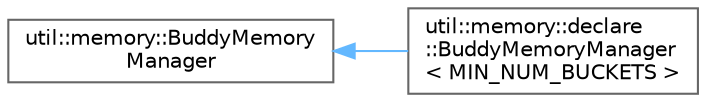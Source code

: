 digraph "Graphical Class Hierarchy"
{
 // LATEX_PDF_SIZE
  bgcolor="transparent";
  edge [fontname=Helvetica,fontsize=10,labelfontname=Helvetica,labelfontsize=10];
  node [fontname=Helvetica,fontsize=10,shape=box,height=0.2,width=0.4];
  rankdir="LR";
  Node0 [id="Node000000",label="util::memory::BuddyMemory\lManager",height=0.2,width=0.4,color="grey40", fillcolor="white", style="filled",URL="$de/dc0/classutil_1_1memory_1_1BuddyMemoryManager.html",tooltip=" "];
  Node0 -> Node1 [id="edge266_Node000000_Node000001",dir="back",color="steelblue1",style="solid",tooltip=" "];
  Node1 [id="Node000001",label="util::memory::declare\l::BuddyMemoryManager\l\< MIN_NUM_BUCKETS \>",height=0.2,width=0.4,color="grey40", fillcolor="white", style="filled",URL="$d6/d7b/classutil_1_1memory_1_1declare_1_1BuddyMemoryManager.html",tooltip=" "];
}
